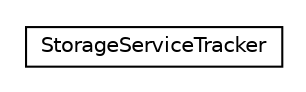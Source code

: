 #!/usr/local/bin/dot
#
# Class diagram 
# Generated by UMLGraph version R5_6-24-gf6e263 (http://www.umlgraph.org/)
#

digraph G {
	edge [fontname="Helvetica",fontsize=10,labelfontname="Helvetica",labelfontsize=10];
	node [fontname="Helvetica",fontsize=10,shape=plaintext];
	nodesep=0.25;
	ranksep=0.5;
	// org.universAAL.ucc.configuration.storage.servicetracker.StorageServiceTracker
	c1437412 [label=<<table title="org.universAAL.ucc.configuration.storage.servicetracker.StorageServiceTracker" border="0" cellborder="1" cellspacing="0" cellpadding="2" port="p" href="./StorageServiceTracker.html">
		<tr><td><table border="0" cellspacing="0" cellpadding="1">
<tr><td align="center" balign="center"> StorageServiceTracker </td></tr>
		</table></td></tr>
		</table>>, URL="./StorageServiceTracker.html", fontname="Helvetica", fontcolor="black", fontsize=10.0];
}

